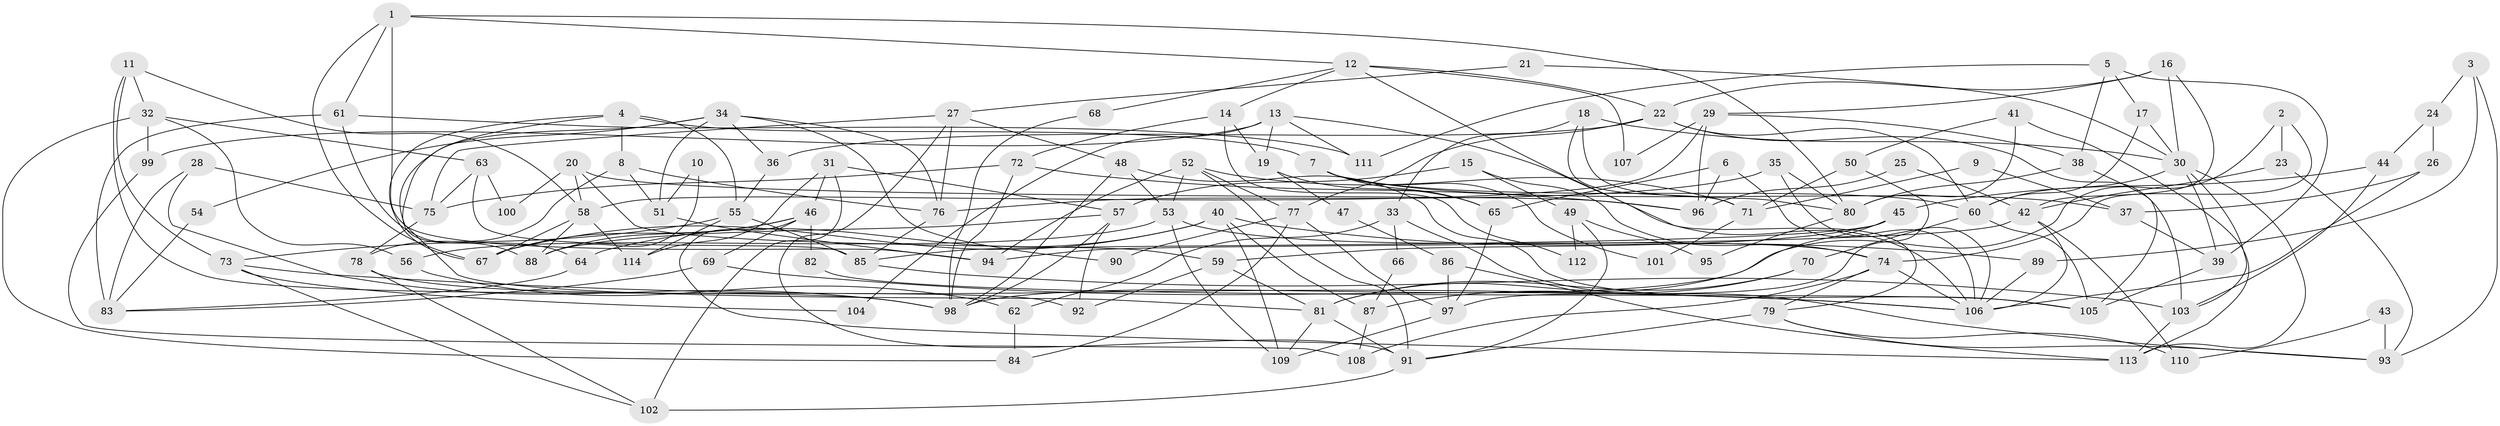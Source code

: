 // Generated by graph-tools (version 1.1) at 2025/36/03/09/25 02:36:03]
// undirected, 114 vertices, 228 edges
graph export_dot {
graph [start="1"]
  node [color=gray90,style=filled];
  1;
  2;
  3;
  4;
  5;
  6;
  7;
  8;
  9;
  10;
  11;
  12;
  13;
  14;
  15;
  16;
  17;
  18;
  19;
  20;
  21;
  22;
  23;
  24;
  25;
  26;
  27;
  28;
  29;
  30;
  31;
  32;
  33;
  34;
  35;
  36;
  37;
  38;
  39;
  40;
  41;
  42;
  43;
  44;
  45;
  46;
  47;
  48;
  49;
  50;
  51;
  52;
  53;
  54;
  55;
  56;
  57;
  58;
  59;
  60;
  61;
  62;
  63;
  64;
  65;
  66;
  67;
  68;
  69;
  70;
  71;
  72;
  73;
  74;
  75;
  76;
  77;
  78;
  79;
  80;
  81;
  82;
  83;
  84;
  85;
  86;
  87;
  88;
  89;
  90;
  91;
  92;
  93;
  94;
  95;
  96;
  97;
  98;
  99;
  100;
  101;
  102;
  103;
  104;
  105;
  106;
  107;
  108;
  109;
  110;
  111;
  112;
  113;
  114;
  1 -- 80;
  1 -- 94;
  1 -- 12;
  1 -- 61;
  1 -- 67;
  2 -- 74;
  2 -- 98;
  2 -- 23;
  3 -- 93;
  3 -- 89;
  3 -- 24;
  4 -- 67;
  4 -- 55;
  4 -- 7;
  4 -- 8;
  4 -- 64;
  5 -- 38;
  5 -- 17;
  5 -- 39;
  5 -- 111;
  6 -- 106;
  6 -- 96;
  6 -- 65;
  7 -- 60;
  7 -- 37;
  7 -- 65;
  7 -- 101;
  8 -- 78;
  8 -- 51;
  8 -- 76;
  9 -- 37;
  9 -- 71;
  10 -- 51;
  10 -- 88;
  11 -- 32;
  11 -- 58;
  11 -- 73;
  11 -- 92;
  12 -- 22;
  12 -- 14;
  12 -- 68;
  12 -- 79;
  12 -- 107;
  13 -- 99;
  13 -- 111;
  13 -- 19;
  13 -- 104;
  13 -- 106;
  14 -- 19;
  14 -- 72;
  14 -- 112;
  15 -- 57;
  15 -- 74;
  15 -- 49;
  16 -- 22;
  16 -- 30;
  16 -- 29;
  16 -- 42;
  17 -- 60;
  17 -- 30;
  18 -- 80;
  18 -- 30;
  18 -- 33;
  18 -- 71;
  19 -- 65;
  19 -- 47;
  20 -- 58;
  20 -- 96;
  20 -- 59;
  20 -- 100;
  21 -- 30;
  21 -- 27;
  22 -- 36;
  22 -- 103;
  22 -- 60;
  22 -- 77;
  23 -- 42;
  23 -- 93;
  24 -- 26;
  24 -- 44;
  25 -- 96;
  25 -- 42;
  26 -- 37;
  26 -- 106;
  27 -- 76;
  27 -- 75;
  27 -- 48;
  27 -- 91;
  28 -- 75;
  28 -- 98;
  28 -- 83;
  29 -- 58;
  29 -- 38;
  29 -- 96;
  29 -- 107;
  30 -- 113;
  30 -- 39;
  30 -- 60;
  30 -- 103;
  31 -- 102;
  31 -- 46;
  31 -- 57;
  31 -- 114;
  32 -- 63;
  32 -- 84;
  32 -- 56;
  32 -- 99;
  33 -- 93;
  33 -- 62;
  33 -- 66;
  34 -- 76;
  34 -- 51;
  34 -- 36;
  34 -- 54;
  34 -- 81;
  34 -- 90;
  35 -- 76;
  35 -- 106;
  35 -- 80;
  36 -- 55;
  37 -- 39;
  38 -- 105;
  38 -- 80;
  39 -- 105;
  40 -- 64;
  40 -- 67;
  40 -- 87;
  40 -- 89;
  40 -- 109;
  41 -- 50;
  41 -- 80;
  41 -- 113;
  42 -- 106;
  42 -- 94;
  42 -- 110;
  43 -- 110;
  43 -- 93;
  44 -- 103;
  44 -- 45;
  45 -- 59;
  45 -- 81;
  45 -- 85;
  46 -- 67;
  46 -- 88;
  46 -- 69;
  46 -- 82;
  46 -- 113;
  47 -- 86;
  48 -- 53;
  48 -- 98;
  48 -- 105;
  49 -- 91;
  49 -- 95;
  49 -- 112;
  50 -- 71;
  50 -- 97;
  51 -- 94;
  52 -- 77;
  52 -- 91;
  52 -- 53;
  52 -- 71;
  52 -- 94;
  53 -- 109;
  53 -- 56;
  53 -- 74;
  54 -- 83;
  55 -- 85;
  55 -- 73;
  55 -- 114;
  56 -- 62;
  57 -- 92;
  57 -- 88;
  57 -- 98;
  58 -- 88;
  58 -- 114;
  58 -- 67;
  59 -- 81;
  59 -- 92;
  60 -- 70;
  60 -- 105;
  61 -- 83;
  61 -- 88;
  61 -- 111;
  62 -- 84;
  63 -- 85;
  63 -- 75;
  63 -- 100;
  64 -- 83;
  65 -- 97;
  66 -- 87;
  68 -- 98;
  69 -- 106;
  69 -- 83;
  70 -- 81;
  70 -- 87;
  71 -- 101;
  72 -- 98;
  72 -- 75;
  72 -- 96;
  73 -- 106;
  73 -- 102;
  73 -- 104;
  74 -- 79;
  74 -- 106;
  74 -- 108;
  75 -- 78;
  76 -- 85;
  77 -- 97;
  77 -- 84;
  77 -- 90;
  78 -- 98;
  78 -- 102;
  79 -- 91;
  79 -- 93;
  79 -- 110;
  80 -- 95;
  81 -- 91;
  81 -- 109;
  82 -- 105;
  85 -- 103;
  86 -- 97;
  86 -- 113;
  87 -- 108;
  89 -- 106;
  91 -- 102;
  97 -- 109;
  99 -- 108;
  103 -- 113;
}
